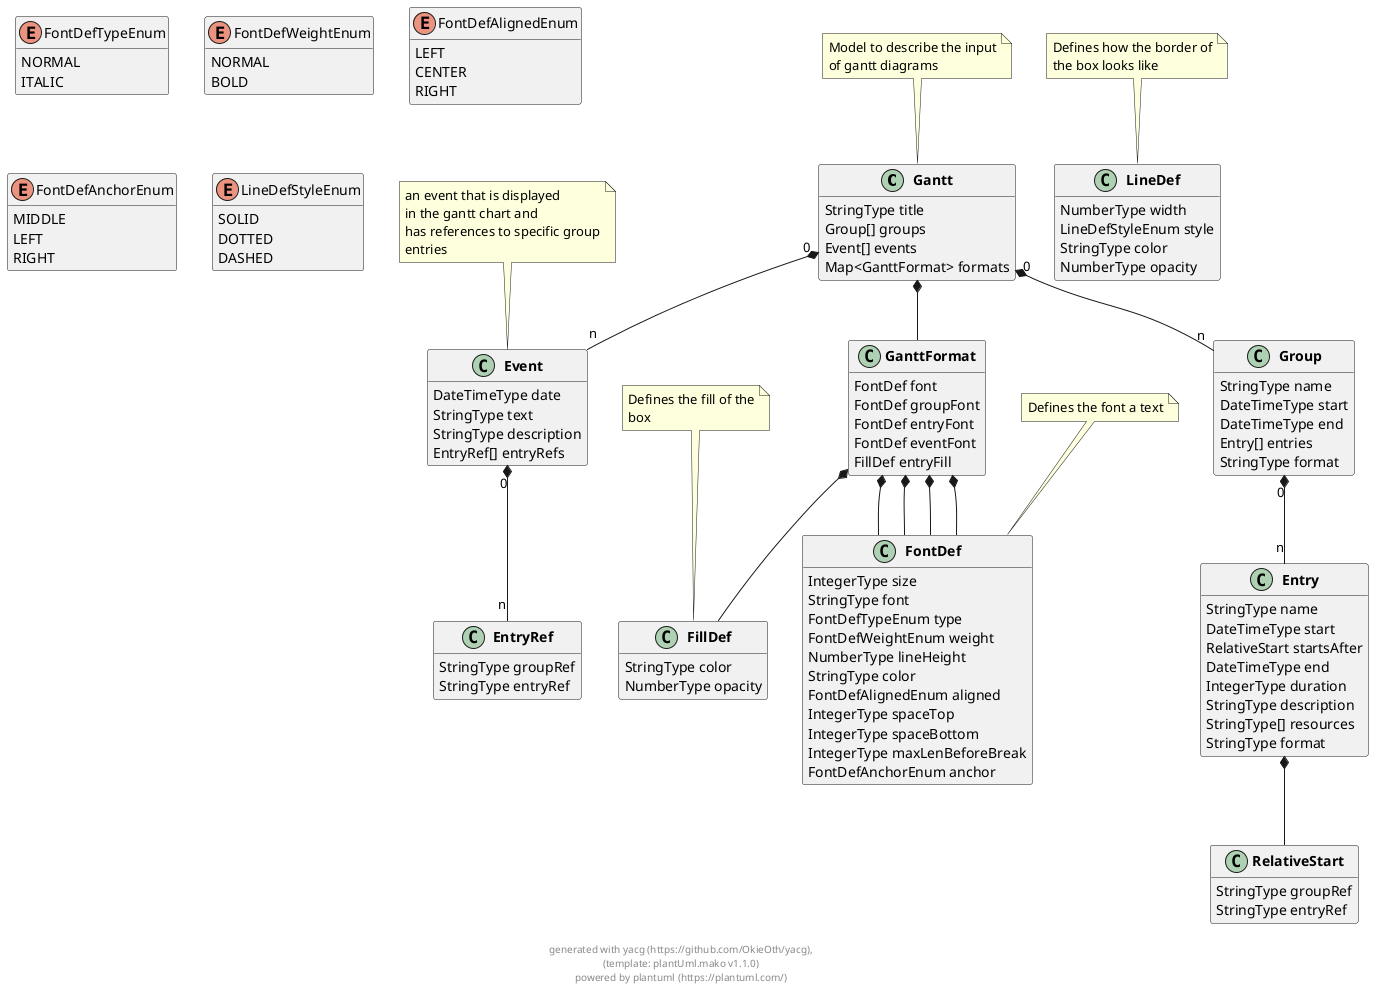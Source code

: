 
@startuml
hide empty methods
hide empty fields


class "**Gantt**" as Gantt {
        StringType title
        Group[] groups
        Event[] events
        Map<GanttFormat> formats
}
note top: Model to describe the input\nof gantt diagrams

 

class "**Group**" as Group {
        StringType name
        DateTimeType start
        DateTimeType end
        Entry[] entries
        StringType format
}

 

class "**Event**" as Event {
        DateTimeType date
        StringType text
        StringType description
        EntryRef[] entryRefs
}
note top: an event that is displayed\nin the gantt chart and\nhas references to specific group\nentries

 


class "**GanttFormat**" as GanttFormat {
        FontDef font
        FontDef groupFont
        FontDef entryFont
        FontDef eventFont
        FillDef entryFill
}

 

class "**Entry**" as Entry {
        StringType name
        DateTimeType start
        RelativeStart startsAfter
        DateTimeType end
        IntegerType duration
        StringType description
        StringType[] resources
        StringType format
}

 

class "**RelativeStart**" as RelativeStart {
        StringType groupRef
        StringType entryRef
}

 

class "**EntryRef**" as EntryRef {
        StringType groupRef
        StringType entryRef
}

 

class "**FontDef**" as FontDef {
        IntegerType size
        StringType font
        FontDefTypeEnum type
        FontDefWeightEnum weight
        NumberType lineHeight
        StringType color
        FontDefAlignedEnum aligned
        IntegerType spaceTop
        IntegerType spaceBottom
        IntegerType maxLenBeforeBreak
        FontDefAnchorEnum anchor
}
note top: Defines the font a text

 

enum "FontDefTypeEnum" as FontDefTypeEnum {
    NORMAL
    ITALIC
}

enum "FontDefWeightEnum" as FontDefWeightEnum {
    NORMAL
    BOLD
}

enum "FontDefAlignedEnum" as FontDefAlignedEnum {
    LEFT
    CENTER
    RIGHT
}

enum "FontDefAnchorEnum" as FontDefAnchorEnum {
    MIDDLE
    LEFT
    RIGHT
}

class "**LineDef**" as LineDef {
        NumberType width
        LineDefStyleEnum style
        StringType color
        NumberType opacity
}
note top: Defines how the border of\nthe box looks like

 

enum "LineDefStyleEnum" as LineDefStyleEnum {
    SOLID
    DOTTED
    DASHED
}

class "**FillDef**" as FillDef {
        StringType color
        NumberType opacity
}
note top: Defines the fill of the\nbox

 


    

Gantt "0" *-- "n" Group

Gantt "0" *-- "n" Event

Gantt  *--  GanttFormat

    



Group "0" *-- "n" Entry


    



Event "0" *-- "n" EntryRef

    
    
GanttFormat  *--  FontDef

GanttFormat  *--  FontDef

GanttFormat  *--  FontDef

GanttFormat  *--  FontDef

GanttFormat  *--  FillDef

    


Entry  *--  RelativeStart






    


    


    











    
    
    
    
    




    
    



footer \ngenerated with yacg (https://github.com/OkieOth/yacg),\n(template: plantUml.mako v1.1.0)\npowered by plantuml (https://plantuml.com/)
@enduml